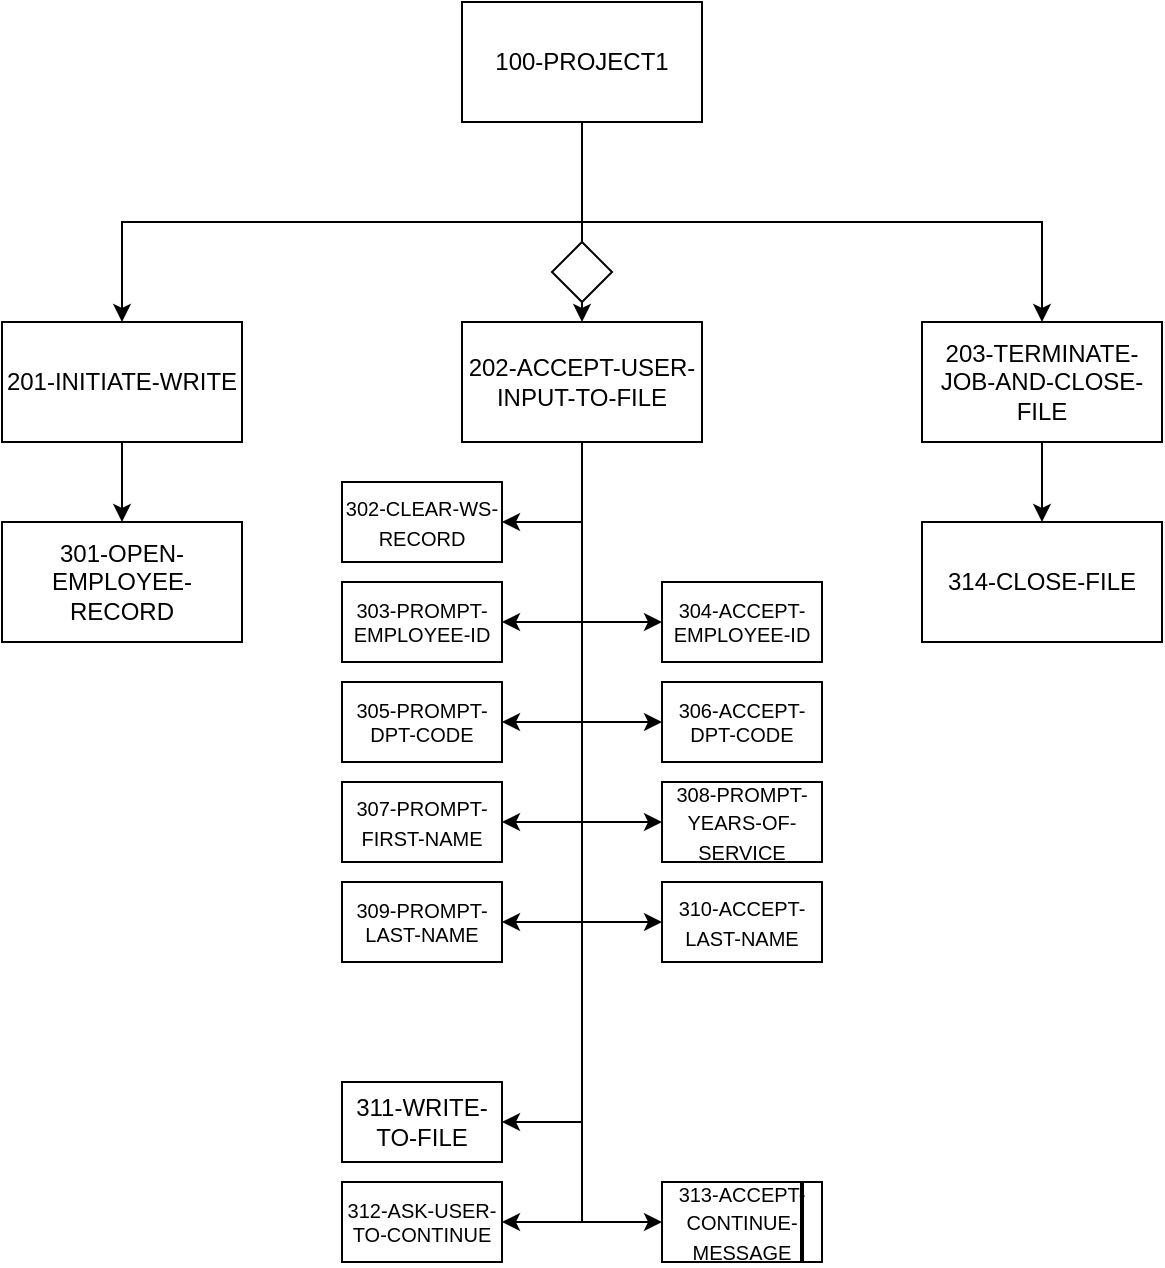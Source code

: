 <mxfile version="24.5.3" type="device">
  <diagram name="Page-1" id="XrtXCUedXIP9A3AyOKXX">
    <mxGraphModel dx="474" dy="754" grid="1" gridSize="10" guides="1" tooltips="1" connect="1" arrows="1" fold="1" page="1" pageScale="1" pageWidth="850" pageHeight="1100" math="0" shadow="0">
      <root>
        <mxCell id="0" />
        <mxCell id="1" parent="0" />
        <mxCell id="_I_wczzqERW5QcDv1Pkj-2" style="edgeStyle=orthogonalEdgeStyle;rounded=0;orthogonalLoop=1;jettySize=auto;html=1;entryX=0.5;entryY=0;entryDx=0;entryDy=0;" edge="1" parent="1" source="_I_wczzqERW5QcDv1Pkj-1" target="_I_wczzqERW5QcDv1Pkj-3">
          <mxGeometry relative="1" as="geometry">
            <mxPoint x="440" y="220" as="targetPoint" />
            <Array as="points">
              <mxPoint x="440" y="190" />
              <mxPoint x="210" y="190" />
            </Array>
          </mxGeometry>
        </mxCell>
        <mxCell id="_I_wczzqERW5QcDv1Pkj-8" value="" style="edgeStyle=orthogonalEdgeStyle;rounded=0;orthogonalLoop=1;jettySize=auto;html=1;" edge="1" parent="1" source="_I_wczzqERW5QcDv1Pkj-1" target="_I_wczzqERW5QcDv1Pkj-7">
          <mxGeometry relative="1" as="geometry">
            <Array as="points">
              <mxPoint x="440" y="190" />
              <mxPoint x="670" y="190" />
            </Array>
          </mxGeometry>
        </mxCell>
        <mxCell id="_I_wczzqERW5QcDv1Pkj-52" style="edgeStyle=orthogonalEdgeStyle;rounded=0;orthogonalLoop=1;jettySize=auto;html=1;" edge="1" parent="1" source="_I_wczzqERW5QcDv1Pkj-1" target="_I_wczzqERW5QcDv1Pkj-5">
          <mxGeometry relative="1" as="geometry" />
        </mxCell>
        <mxCell id="_I_wczzqERW5QcDv1Pkj-1" value="100-PROJECT1" style="whiteSpace=wrap;html=1;" vertex="1" parent="1">
          <mxGeometry x="380" y="80" width="120" height="60" as="geometry" />
        </mxCell>
        <mxCell id="_I_wczzqERW5QcDv1Pkj-55" value="" style="edgeStyle=orthogonalEdgeStyle;rounded=0;orthogonalLoop=1;jettySize=auto;html=1;" edge="1" parent="1" source="_I_wczzqERW5QcDv1Pkj-3" target="_I_wczzqERW5QcDv1Pkj-54">
          <mxGeometry relative="1" as="geometry" />
        </mxCell>
        <mxCell id="_I_wczzqERW5QcDv1Pkj-3" value="201-INITIATE-WRITE" style="whiteSpace=wrap;html=1;" vertex="1" parent="1">
          <mxGeometry x="150" y="240" width="120" height="60" as="geometry" />
        </mxCell>
        <mxCell id="_I_wczzqERW5QcDv1Pkj-44" style="edgeStyle=orthogonalEdgeStyle;rounded=0;orthogonalLoop=1;jettySize=auto;html=1;entryX=1;entryY=0.5;entryDx=0;entryDy=0;" edge="1" parent="1" source="_I_wczzqERW5QcDv1Pkj-5" target="_I_wczzqERW5QcDv1Pkj-13">
          <mxGeometry relative="1" as="geometry" />
        </mxCell>
        <mxCell id="_I_wczzqERW5QcDv1Pkj-45" style="edgeStyle=orthogonalEdgeStyle;rounded=0;orthogonalLoop=1;jettySize=auto;html=1;entryX=0;entryY=0.5;entryDx=0;entryDy=0;" edge="1" parent="1" source="_I_wczzqERW5QcDv1Pkj-5" target="_I_wczzqERW5QcDv1Pkj-15">
          <mxGeometry relative="1" as="geometry" />
        </mxCell>
        <mxCell id="_I_wczzqERW5QcDv1Pkj-46" style="edgeStyle=orthogonalEdgeStyle;rounded=0;orthogonalLoop=1;jettySize=auto;html=1;entryX=1;entryY=0.5;entryDx=0;entryDy=0;" edge="1" parent="1" source="_I_wczzqERW5QcDv1Pkj-5" target="_I_wczzqERW5QcDv1Pkj-17">
          <mxGeometry relative="1" as="geometry" />
        </mxCell>
        <mxCell id="_I_wczzqERW5QcDv1Pkj-47" style="edgeStyle=orthogonalEdgeStyle;rounded=0;orthogonalLoop=1;jettySize=auto;html=1;entryX=0;entryY=0.5;entryDx=0;entryDy=0;" edge="1" parent="1" source="_I_wczzqERW5QcDv1Pkj-5" target="_I_wczzqERW5QcDv1Pkj-27">
          <mxGeometry relative="1" as="geometry" />
        </mxCell>
        <mxCell id="_I_wczzqERW5QcDv1Pkj-48" style="edgeStyle=orthogonalEdgeStyle;rounded=0;orthogonalLoop=1;jettySize=auto;html=1;entryX=1;entryY=0.5;entryDx=0;entryDy=0;" edge="1" parent="1" source="_I_wczzqERW5QcDv1Pkj-5" target="_I_wczzqERW5QcDv1Pkj-25">
          <mxGeometry relative="1" as="geometry" />
        </mxCell>
        <mxCell id="_I_wczzqERW5QcDv1Pkj-49" style="edgeStyle=orthogonalEdgeStyle;rounded=0;orthogonalLoop=1;jettySize=auto;html=1;entryX=0;entryY=0.5;entryDx=0;entryDy=0;" edge="1" parent="1" source="_I_wczzqERW5QcDv1Pkj-5" target="_I_wczzqERW5QcDv1Pkj-31">
          <mxGeometry relative="1" as="geometry" />
        </mxCell>
        <mxCell id="_I_wczzqERW5QcDv1Pkj-50" style="edgeStyle=orthogonalEdgeStyle;rounded=0;orthogonalLoop=1;jettySize=auto;html=1;entryX=1;entryY=0.5;entryDx=0;entryDy=0;" edge="1" parent="1" source="_I_wczzqERW5QcDv1Pkj-5" target="_I_wczzqERW5QcDv1Pkj-32">
          <mxGeometry relative="1" as="geometry" />
        </mxCell>
        <mxCell id="_I_wczzqERW5QcDv1Pkj-51" style="edgeStyle=orthogonalEdgeStyle;rounded=0;orthogonalLoop=1;jettySize=auto;html=1;entryX=0;entryY=0.5;entryDx=0;entryDy=0;" edge="1" parent="1" source="_I_wczzqERW5QcDv1Pkj-5" target="_I_wczzqERW5QcDv1Pkj-33">
          <mxGeometry relative="1" as="geometry" />
        </mxCell>
        <mxCell id="_I_wczzqERW5QcDv1Pkj-64" style="edgeStyle=orthogonalEdgeStyle;rounded=0;orthogonalLoop=1;jettySize=auto;html=1;entryX=1;entryY=0.5;entryDx=0;entryDy=0;" edge="1" parent="1" source="_I_wczzqERW5QcDv1Pkj-5" target="_I_wczzqERW5QcDv1Pkj-41">
          <mxGeometry relative="1" as="geometry" />
        </mxCell>
        <mxCell id="_I_wczzqERW5QcDv1Pkj-66" style="edgeStyle=orthogonalEdgeStyle;rounded=0;orthogonalLoop=1;jettySize=auto;html=1;entryX=0;entryY=0.5;entryDx=0;entryDy=0;" edge="1" parent="1" source="_I_wczzqERW5QcDv1Pkj-5" target="_I_wczzqERW5QcDv1Pkj-65">
          <mxGeometry relative="1" as="geometry" />
        </mxCell>
        <mxCell id="_I_wczzqERW5QcDv1Pkj-71" style="edgeStyle=orthogonalEdgeStyle;rounded=0;orthogonalLoop=1;jettySize=auto;html=1;entryX=1;entryY=0.5;entryDx=0;entryDy=0;" edge="1" parent="1" source="_I_wczzqERW5QcDv1Pkj-5" target="_I_wczzqERW5QcDv1Pkj-70">
          <mxGeometry relative="1" as="geometry" />
        </mxCell>
        <mxCell id="_I_wczzqERW5QcDv1Pkj-73" style="edgeStyle=orthogonalEdgeStyle;rounded=0;orthogonalLoop=1;jettySize=auto;html=1;entryX=1;entryY=0.5;entryDx=0;entryDy=0;" edge="1" parent="1" source="_I_wczzqERW5QcDv1Pkj-5" target="_I_wczzqERW5QcDv1Pkj-72">
          <mxGeometry relative="1" as="geometry" />
        </mxCell>
        <mxCell id="_I_wczzqERW5QcDv1Pkj-5" value="202-ACCEPT-USER-INPUT-TO-FILE" style="whiteSpace=wrap;html=1;" vertex="1" parent="1">
          <mxGeometry x="380" y="240" width="120" height="60" as="geometry" />
        </mxCell>
        <mxCell id="_I_wczzqERW5QcDv1Pkj-68" style="edgeStyle=orthogonalEdgeStyle;rounded=0;orthogonalLoop=1;jettySize=auto;html=1;" edge="1" parent="1" source="_I_wczzqERW5QcDv1Pkj-7" target="_I_wczzqERW5QcDv1Pkj-67">
          <mxGeometry relative="1" as="geometry" />
        </mxCell>
        <mxCell id="_I_wczzqERW5QcDv1Pkj-7" value="203-TERMINATE-JOB-AND-CLOSE-FILE" style="whiteSpace=wrap;html=1;" vertex="1" parent="1">
          <mxGeometry x="610" y="240" width="120" height="60" as="geometry" />
        </mxCell>
        <mxCell id="_I_wczzqERW5QcDv1Pkj-10" value="" style="edgeStyle=orthogonalEdgeStyle;rounded=0;orthogonalLoop=1;jettySize=auto;html=1;shape=link;strokeColor=none;width=101;" edge="1" parent="1" source="_I_wczzqERW5QcDv1Pkj-1">
          <mxGeometry relative="1" as="geometry">
            <mxPoint x="440" y="140" as="sourcePoint" />
            <mxPoint x="490" y="180" as="targetPoint" />
          </mxGeometry>
        </mxCell>
        <mxCell id="_I_wczzqERW5QcDv1Pkj-13" value="303-PROMPT-EMPLOYEE-ID" style="whiteSpace=wrap;html=1;fontSize=10;" vertex="1" parent="1">
          <mxGeometry x="320" y="370" width="80" height="40" as="geometry" />
        </mxCell>
        <mxCell id="_I_wczzqERW5QcDv1Pkj-15" value="304-ACCEPT-EMPLOYEE-ID" style="whiteSpace=wrap;html=1;fontSize=10;" vertex="1" parent="1">
          <mxGeometry x="480" y="370" width="80" height="40" as="geometry" />
        </mxCell>
        <mxCell id="_I_wczzqERW5QcDv1Pkj-17" value="305-PROMPT-DPT-CODE" style="whiteSpace=wrap;html=1;fontSize=10;" vertex="1" parent="1">
          <mxGeometry x="320" y="420" width="80" height="40" as="geometry" />
        </mxCell>
        <mxCell id="_I_wczzqERW5QcDv1Pkj-25" value="309-PROMPT-LAST-NAME" style="whiteSpace=wrap;html=1;fontSize=10;" vertex="1" parent="1">
          <mxGeometry x="320" y="520" width="80" height="40" as="geometry" />
        </mxCell>
        <mxCell id="_I_wczzqERW5QcDv1Pkj-27" value="306-ACCEPT-DPT-CODE" style="whiteSpace=wrap;html=1;fontSize=10;" vertex="1" parent="1">
          <mxGeometry x="480" y="420" width="80" height="40" as="geometry" />
        </mxCell>
        <mxCell id="_I_wczzqERW5QcDv1Pkj-31" value="&lt;font size=&quot;1&quot;&gt;310-ACCEPT-LAST-NAME&lt;/font&gt;" style="whiteSpace=wrap;html=1;" vertex="1" parent="1">
          <mxGeometry x="480" y="520" width="80" height="40" as="geometry" />
        </mxCell>
        <mxCell id="_I_wczzqERW5QcDv1Pkj-32" value="&lt;font style=&quot;font-size: 10px;&quot;&gt;307-PROMPT-FIRST-NAME&lt;/font&gt;" style="whiteSpace=wrap;html=1;" vertex="1" parent="1">
          <mxGeometry x="320" y="470" width="80" height="40" as="geometry" />
        </mxCell>
        <mxCell id="_I_wczzqERW5QcDv1Pkj-33" value="&lt;font style=&quot;font-size: 10px;&quot;&gt;308-PROMPT-YEARS-OF-SERVICE&lt;/font&gt;" style="whiteSpace=wrap;html=1;" vertex="1" parent="1">
          <mxGeometry x="480" y="470" width="80" height="40" as="geometry" />
        </mxCell>
        <mxCell id="_I_wczzqERW5QcDv1Pkj-41" value="312-ASK-USER-TO-CONTINUE" style="whiteSpace=wrap;html=1;fontSize=10;" vertex="1" parent="1">
          <mxGeometry x="320" y="670" width="80" height="40" as="geometry" />
        </mxCell>
        <mxCell id="_I_wczzqERW5QcDv1Pkj-53" value="" style="rhombus;whiteSpace=wrap;html=1;" vertex="1" parent="1">
          <mxGeometry x="425" y="200" width="30" height="30" as="geometry" />
        </mxCell>
        <mxCell id="_I_wczzqERW5QcDv1Pkj-54" value="301-OPEN-EMPLOYEE-RECORD" style="whiteSpace=wrap;html=1;" vertex="1" parent="1">
          <mxGeometry x="150" y="340" width="120" height="60" as="geometry" />
        </mxCell>
        <mxCell id="_I_wczzqERW5QcDv1Pkj-65" value="&lt;font style=&quot;font-size: 10px;&quot;&gt;313-ACCEPT-CONTINUE-MESSAGE&lt;/font&gt;" style="whiteSpace=wrap;html=1;" vertex="1" parent="1">
          <mxGeometry x="480" y="670" width="80" height="40" as="geometry" />
        </mxCell>
        <mxCell id="_I_wczzqERW5QcDv1Pkj-67" value="314-CLOSE-FILE" style="whiteSpace=wrap;html=1;" vertex="1" parent="1">
          <mxGeometry x="610" y="340" width="120" height="60" as="geometry" />
        </mxCell>
        <mxCell id="_I_wczzqERW5QcDv1Pkj-69" value="" style="edgeStyle=none;orthogonalLoop=1;jettySize=auto;html=1;rounded=0;exitX=0.875;exitY=0;exitDx=0;exitDy=0;exitPerimeter=0;entryX=0.875;entryY=1;entryDx=0;entryDy=0;entryPerimeter=0;endArrow=none;endFill=0;strokeWidth=2;" edge="1" parent="1" source="_I_wczzqERW5QcDv1Pkj-65" target="_I_wczzqERW5QcDv1Pkj-65">
          <mxGeometry width="100" relative="1" as="geometry">
            <mxPoint x="570" y="650" as="sourcePoint" />
            <mxPoint x="710" y="620" as="targetPoint" />
            <Array as="points" />
          </mxGeometry>
        </mxCell>
        <mxCell id="_I_wczzqERW5QcDv1Pkj-70" value="311-WRITE-TO-FILE" style="whiteSpace=wrap;html=1;" vertex="1" parent="1">
          <mxGeometry x="320" y="620" width="80" height="40" as="geometry" />
        </mxCell>
        <mxCell id="_I_wczzqERW5QcDv1Pkj-72" value="&lt;font style=&quot;font-size: 10px;&quot;&gt;302-CLEAR-WS-RECORD&lt;/font&gt;" style="whiteSpace=wrap;html=1;" vertex="1" parent="1">
          <mxGeometry x="320" y="320" width="80" height="40" as="geometry" />
        </mxCell>
      </root>
    </mxGraphModel>
  </diagram>
</mxfile>
